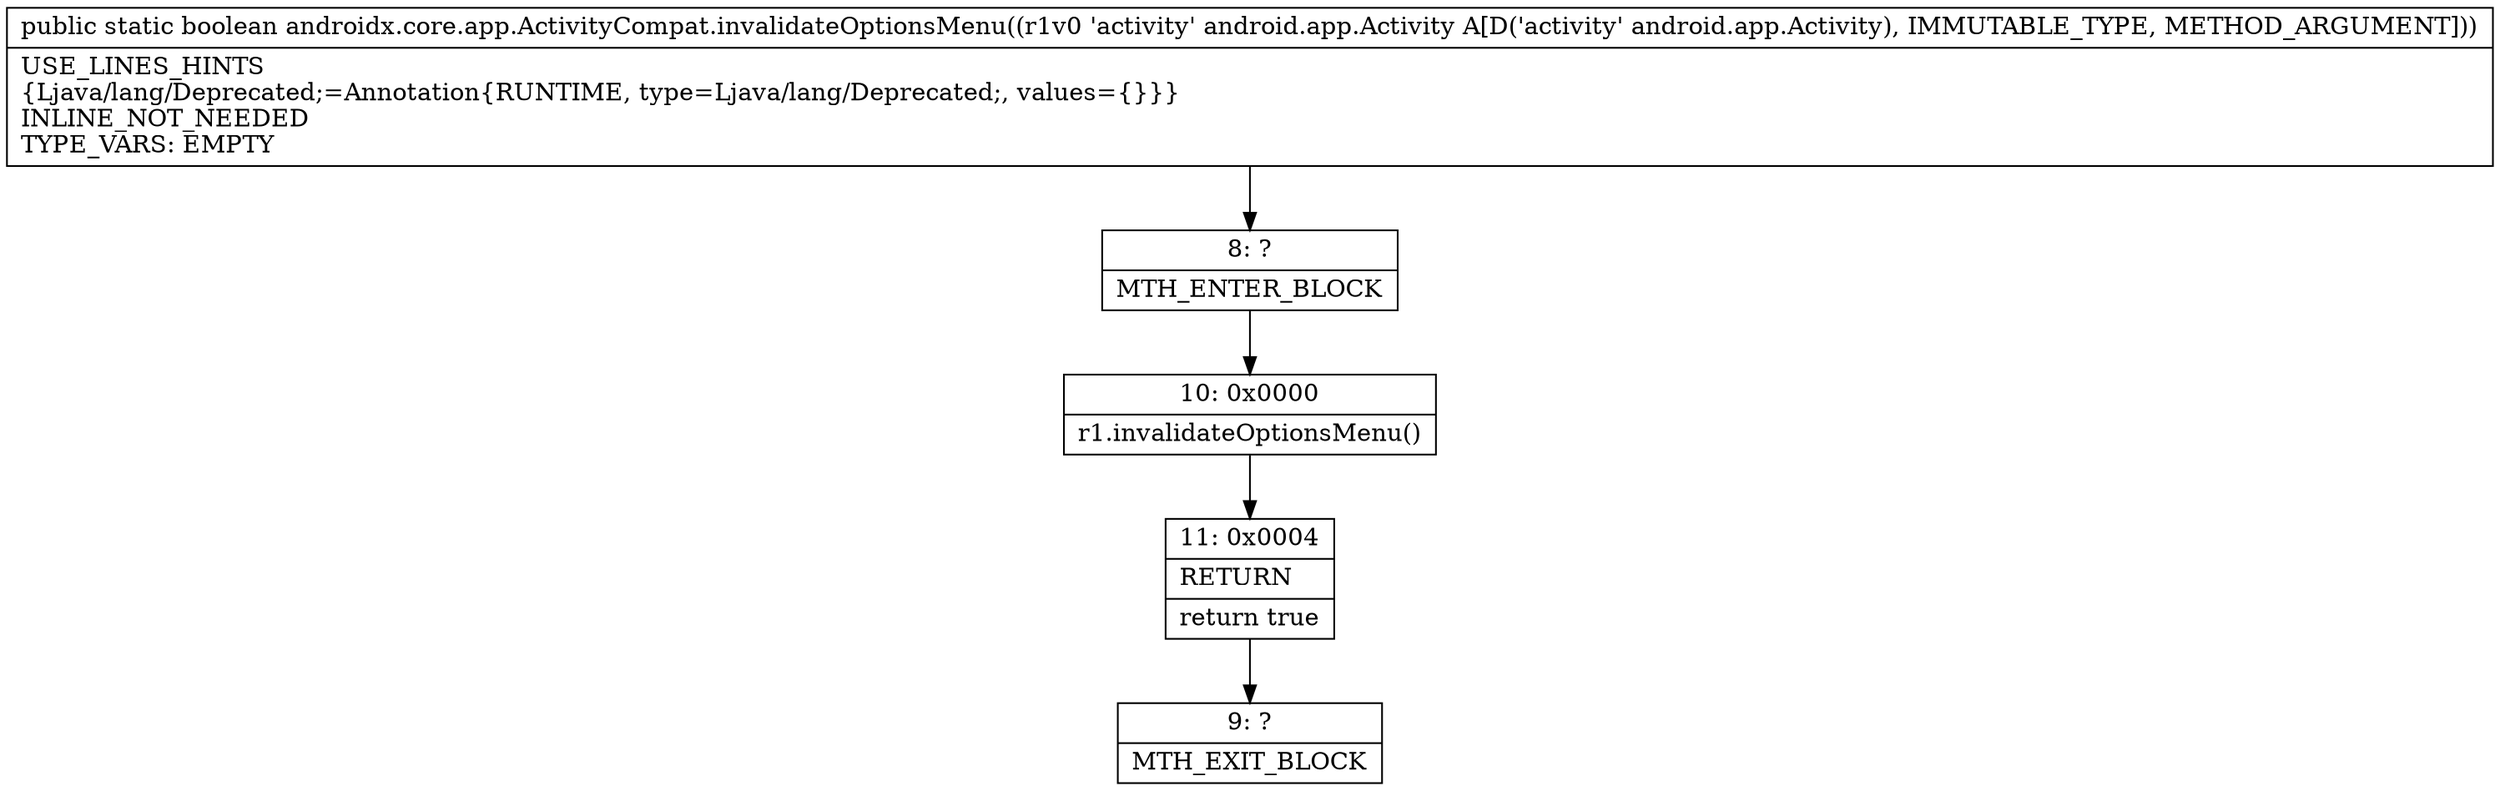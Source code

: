 digraph "CFG forandroidx.core.app.ActivityCompat.invalidateOptionsMenu(Landroid\/app\/Activity;)Z" {
Node_8 [shape=record,label="{8\:\ ?|MTH_ENTER_BLOCK\l}"];
Node_10 [shape=record,label="{10\:\ 0x0000|r1.invalidateOptionsMenu()\l}"];
Node_11 [shape=record,label="{11\:\ 0x0004|RETURN\l|return true\l}"];
Node_9 [shape=record,label="{9\:\ ?|MTH_EXIT_BLOCK\l}"];
MethodNode[shape=record,label="{public static boolean androidx.core.app.ActivityCompat.invalidateOptionsMenu((r1v0 'activity' android.app.Activity A[D('activity' android.app.Activity), IMMUTABLE_TYPE, METHOD_ARGUMENT]))  | USE_LINES_HINTS\l\{Ljava\/lang\/Deprecated;=Annotation\{RUNTIME, type=Ljava\/lang\/Deprecated;, values=\{\}\}\}\lINLINE_NOT_NEEDED\lTYPE_VARS: EMPTY\l}"];
MethodNode -> Node_8;Node_8 -> Node_10;
Node_10 -> Node_11;
Node_11 -> Node_9;
}

